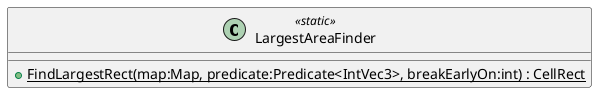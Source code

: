 @startuml
class LargestAreaFinder <<static>> {
    + {static} FindLargestRect(map:Map, predicate:Predicate<IntVec3>, breakEarlyOn:int) : CellRect
}
@enduml
